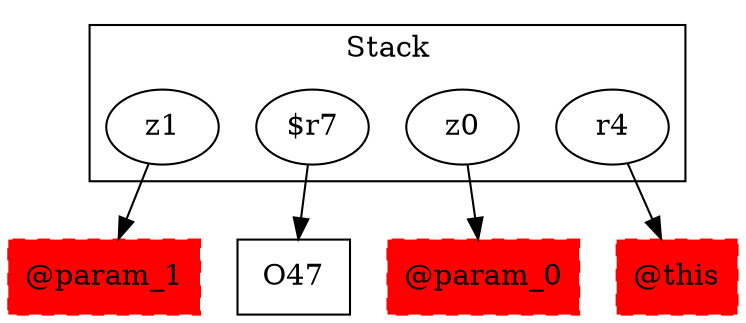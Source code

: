 digraph sample {
  rankDir="LR";
  subgraph cluster_0 {
    label="Stack"
    "z1"; "$r7"; "z0"; "r4"; 
  }
  "z1" -> { "@param_1"[shape=box]};
  "$r7" -> { O47[shape=box]};
  "z0" -> { "@param_0"[shape=box]};
  "r4" -> { "@this"[shape=box]};
  "@this"[shape=box, style="filled,dashed"];
  "@param_0"[shape=box, style="filled,dashed"];
  "@param_1"[shape=box, style="filled,dashed"];
  "@this"[color="red"];
  "@param_0"[color="red"];
  "@param_1"[color="red"];
}

